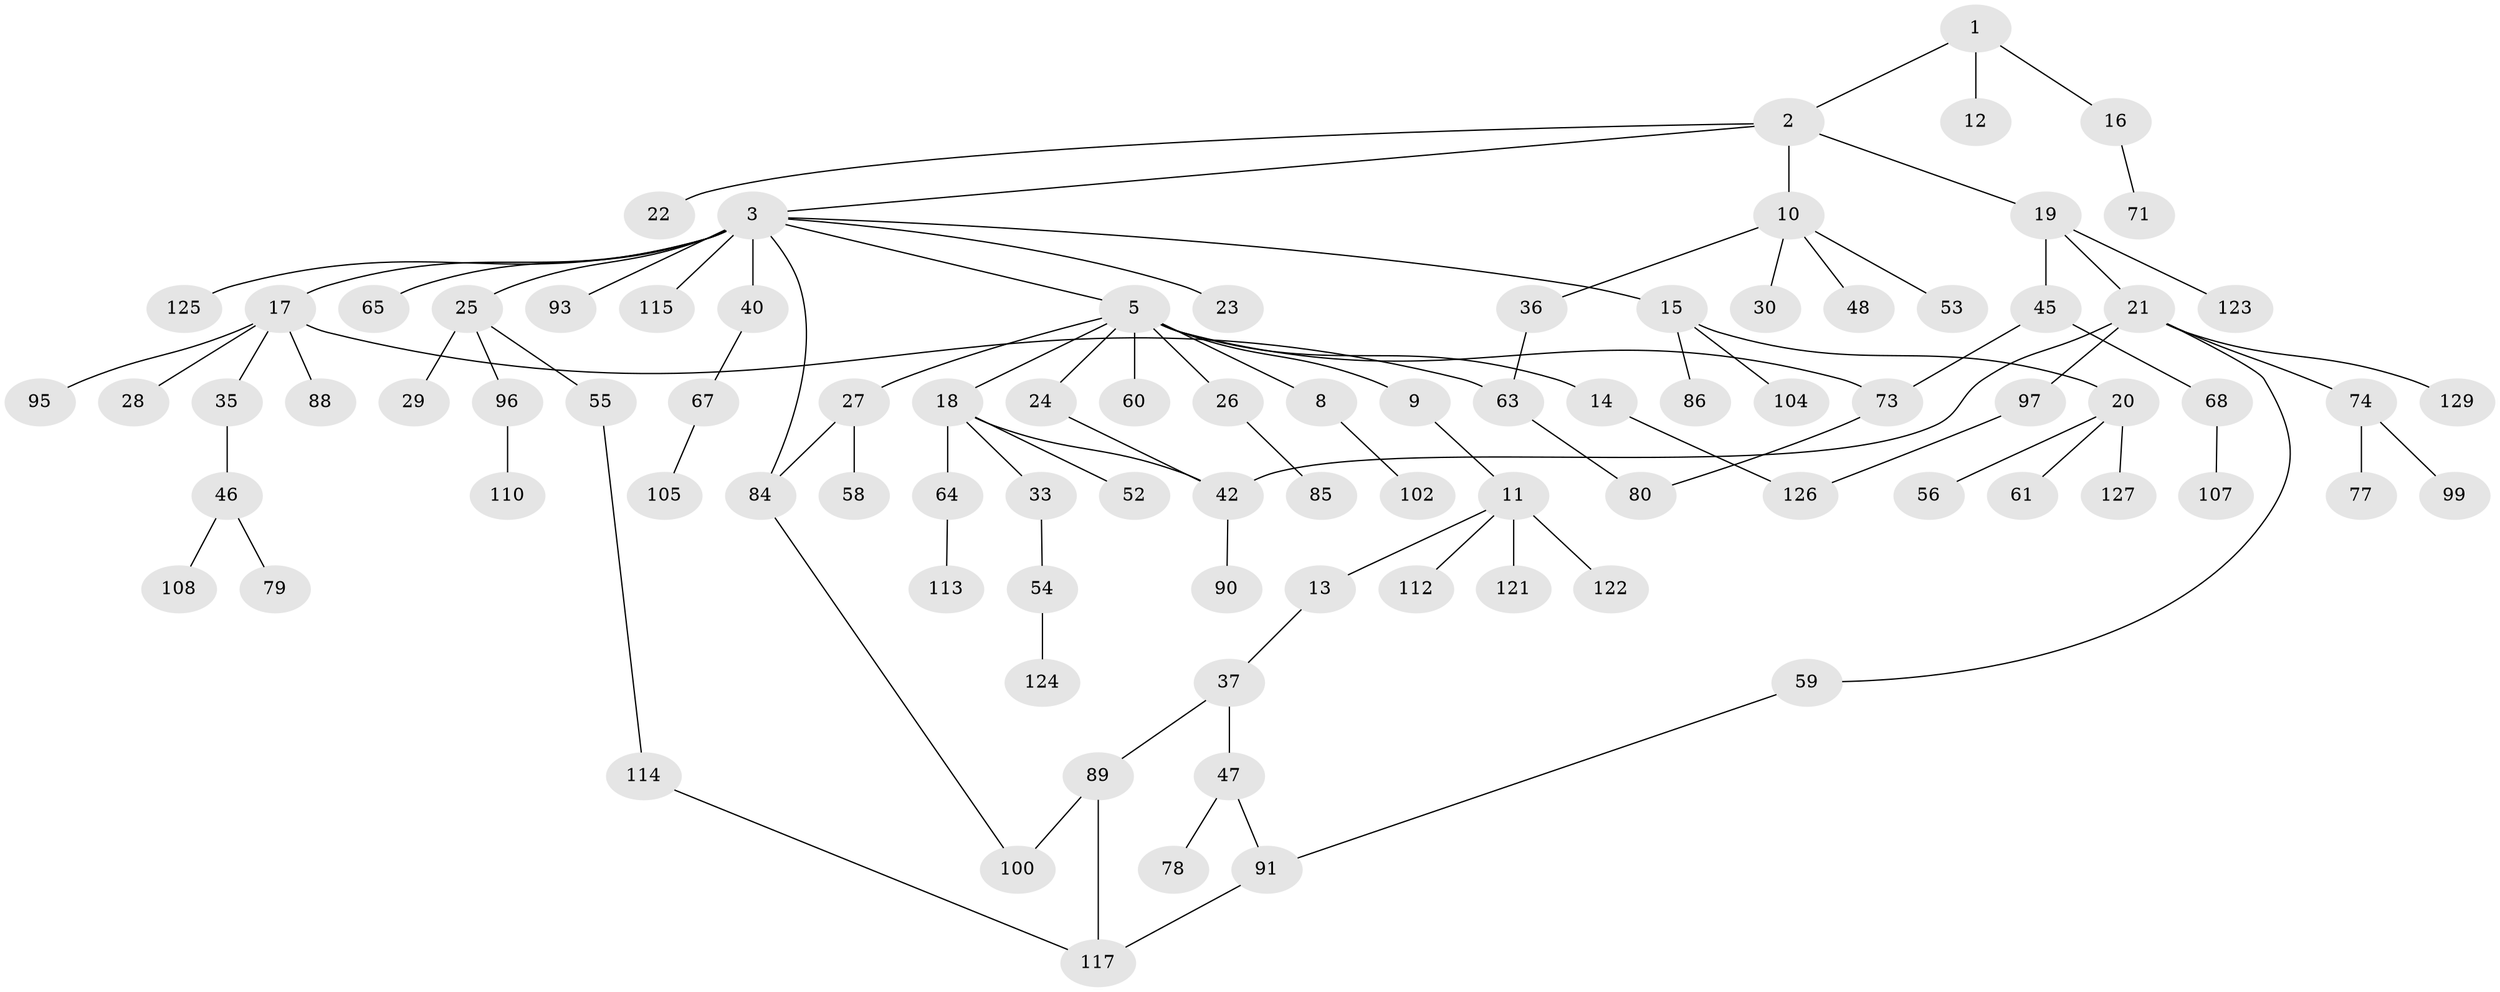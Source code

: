 // Generated by graph-tools (version 1.1) at 2025/23/03/03/25 07:23:30]
// undirected, 90 vertices, 100 edges
graph export_dot {
graph [start="1"]
  node [color=gray90,style=filled];
  1 [super="+6"];
  2;
  3 [super="+4"];
  5 [super="+7"];
  8;
  9 [super="+39"];
  10;
  11 [super="+32"];
  12;
  13 [super="+49"];
  14;
  15 [super="+57"];
  16 [super="+43"];
  17 [super="+50"];
  18 [super="+92"];
  19 [super="+34"];
  20 [super="+41"];
  21 [super="+31"];
  22;
  23;
  24 [super="+62"];
  25 [super="+87"];
  26;
  27 [super="+82"];
  28 [super="+38"];
  29 [super="+69"];
  30 [super="+44"];
  33;
  35;
  36 [super="+70"];
  37 [super="+51"];
  40;
  42 [super="+98"];
  45;
  46 [super="+83"];
  47 [super="+72"];
  48;
  52;
  53;
  54 [super="+66"];
  55;
  56 [super="+116"];
  58 [super="+109"];
  59 [super="+81"];
  60;
  61 [super="+76"];
  63 [super="+94"];
  64;
  65;
  67;
  68;
  71 [super="+119"];
  73 [super="+75"];
  74 [super="+128"];
  77;
  78;
  79;
  80;
  84;
  85;
  86;
  88;
  89 [super="+101"];
  90;
  91;
  93;
  95;
  96 [super="+106"];
  97 [super="+111"];
  99;
  100 [super="+103"];
  102;
  104;
  105;
  107;
  108;
  110;
  112;
  113;
  114 [super="+120"];
  115;
  117 [super="+118"];
  121;
  122;
  123;
  124;
  125;
  126;
  127;
  129;
  1 -- 2;
  1 -- 12;
  1 -- 16;
  2 -- 3;
  2 -- 10;
  2 -- 19;
  2 -- 22;
  3 -- 5;
  3 -- 15;
  3 -- 23;
  3 -- 25;
  3 -- 40;
  3 -- 65;
  3 -- 125;
  3 -- 17;
  3 -- 115;
  3 -- 84;
  3 -- 93;
  5 -- 8;
  5 -- 14;
  5 -- 26;
  5 -- 27;
  5 -- 60;
  5 -- 18;
  5 -- 24;
  5 -- 9;
  5 -- 73;
  8 -- 102;
  9 -- 11;
  10 -- 30;
  10 -- 36;
  10 -- 48;
  10 -- 53;
  11 -- 13;
  11 -- 122;
  11 -- 112;
  11 -- 121;
  13 -- 37;
  14 -- 126;
  15 -- 20;
  15 -- 104;
  15 -- 86;
  16 -- 71;
  17 -- 28;
  17 -- 35;
  17 -- 88;
  17 -- 95;
  17 -- 63;
  18 -- 33;
  18 -- 52;
  18 -- 64;
  18 -- 42;
  19 -- 21;
  19 -- 45;
  19 -- 123;
  20 -- 56;
  20 -- 61;
  20 -- 127;
  21 -- 97;
  21 -- 129;
  21 -- 74;
  21 -- 59;
  21 -- 42;
  24 -- 42;
  25 -- 29;
  25 -- 55;
  25 -- 96;
  26 -- 85;
  27 -- 58;
  27 -- 84;
  33 -- 54;
  35 -- 46;
  36 -- 63;
  37 -- 47;
  37 -- 89;
  40 -- 67;
  42 -- 90;
  45 -- 68;
  45 -- 73;
  46 -- 79;
  46 -- 108;
  47 -- 91;
  47 -- 78;
  54 -- 124;
  55 -- 114;
  59 -- 91;
  63 -- 80;
  64 -- 113;
  67 -- 105;
  68 -- 107;
  73 -- 80;
  74 -- 77;
  74 -- 99;
  84 -- 100;
  89 -- 117;
  89 -- 100;
  91 -- 117;
  96 -- 110;
  97 -- 126;
  114 -- 117;
}
